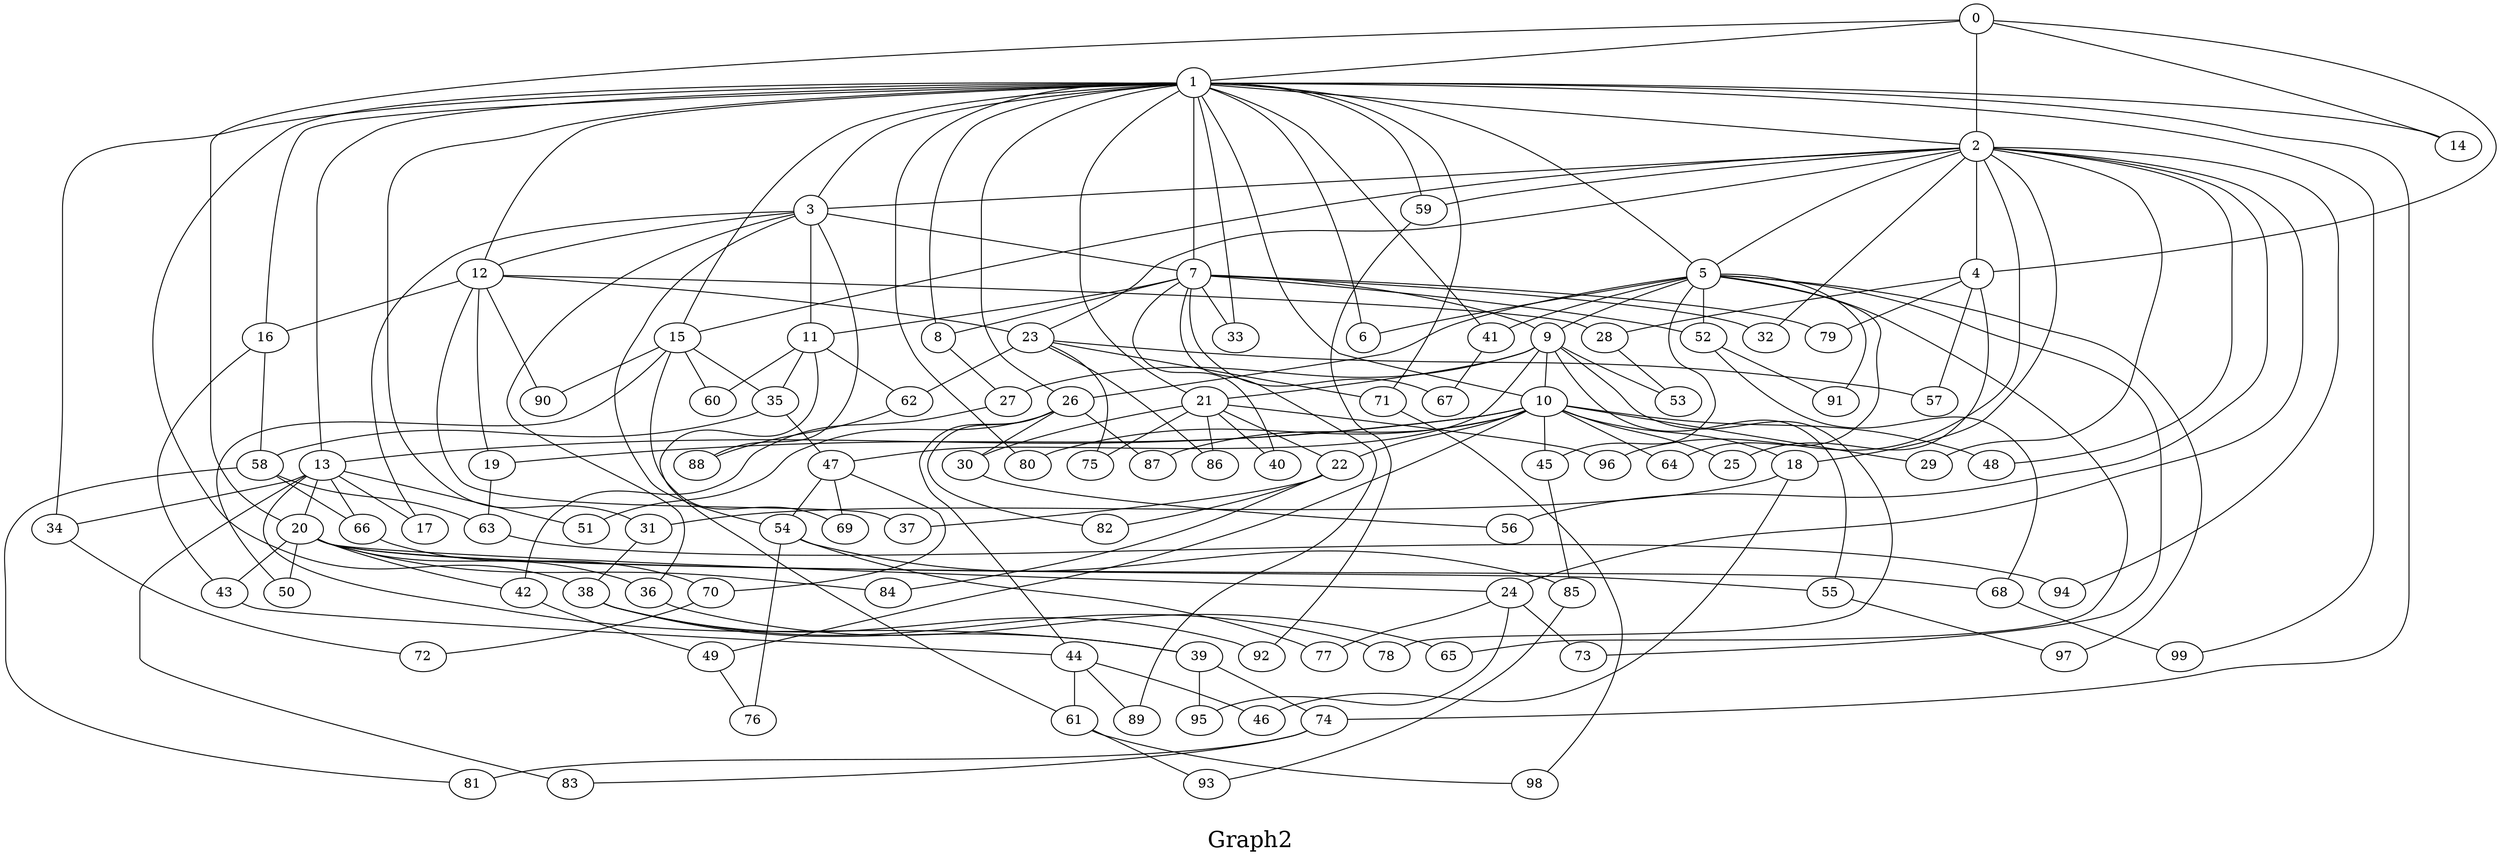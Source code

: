 /*****
Graph2
*****/

graph G {
  graph [splines=true overlap=false]
  node  [shape=ellipse, width=0.3, height=0.3]
  0 [label="0"];
  1 [label="1"];
  2 [label="2"];
  3 [label="3"];
  4 [label="4"];
  5 [label="5"];
  6 [label="6"];
  7 [label="7"];
  8 [label="8"];
  9 [label="9"];
  10 [label="10"];
  11 [label="11"];
  12 [label="12"];
  13 [label="13"];
  14 [label="14"];
  15 [label="15"];
  16 [label="16"];
  17 [label="17"];
  18 [label="18"];
  19 [label="19"];
  20 [label="20"];
  21 [label="21"];
  22 [label="22"];
  23 [label="23"];
  24 [label="24"];
  25 [label="25"];
  26 [label="26"];
  27 [label="27"];
  28 [label="28"];
  29 [label="29"];
  30 [label="30"];
  31 [label="31"];
  32 [label="32"];
  33 [label="33"];
  34 [label="34"];
  35 [label="35"];
  36 [label="36"];
  37 [label="37"];
  38 [label="38"];
  39 [label="39"];
  40 [label="40"];
  41 [label="41"];
  42 [label="42"];
  43 [label="43"];
  44 [label="44"];
  45 [label="45"];
  46 [label="46"];
  47 [label="47"];
  48 [label="48"];
  49 [label="49"];
  50 [label="50"];
  51 [label="51"];
  52 [label="52"];
  53 [label="53"];
  54 [label="54"];
  55 [label="55"];
  56 [label="56"];
  57 [label="57"];
  58 [label="58"];
  59 [label="59"];
  60 [label="60"];
  61 [label="61"];
  62 [label="62"];
  63 [label="63"];
  64 [label="64"];
  65 [label="65"];
  66 [label="66"];
  67 [label="67"];
  68 [label="68"];
  69 [label="69"];
  70 [label="70"];
  71 [label="71"];
  72 [label="72"];
  73 [label="73"];
  74 [label="74"];
  75 [label="75"];
  76 [label="76"];
  77 [label="77"];
  78 [label="78"];
  79 [label="79"];
  80 [label="80"];
  81 [label="81"];
  82 [label="82"];
  83 [label="83"];
  84 [label="84"];
  85 [label="85"];
  86 [label="86"];
  87 [label="87"];
  88 [label="88"];
  89 [label="89"];
  90 [label="90"];
  91 [label="91"];
  92 [label="92"];
  93 [label="93"];
  94 [label="94"];
  95 [label="95"];
  96 [label="96"];
  97 [label="97"];
  98 [label="98"];
  99 [label="99"];
  0 -- 1;
  0 -- 2;
  0 -- 4;
  0 -- 14;
  0 -- 20;
  1 -- 2;
  1 -- 3;
  1 -- 5;
  1 -- 6;
  1 -- 7;
  1 -- 8;
  1 -- 10;
  1 -- 12;
  1 -- 13;
  1 -- 14;
  1 -- 15;
  1 -- 16;
  1 -- 21;
  1 -- 26;
  1 -- 31;
  1 -- 33;
  1 -- 34;
  1 -- 38;
  1 -- 41;
  1 -- 59;
  1 -- 71;
  1 -- 74;
  1 -- 80;
  1 -- 99;
  2 -- 3;
  2 -- 4;
  2 -- 5;
  2 -- 15;
  2 -- 18;
  2 -- 23;
  2 -- 24;
  2 -- 29;
  2 -- 32;
  2 -- 48;
  2 -- 56;
  2 -- 59;
  2 -- 94;
  2 -- 96;
  3 -- 7;
  3 -- 11;
  3 -- 12;
  3 -- 17;
  3 -- 36;
  3 -- 54;
  3 -- 88;
  4 -- 25;
  4 -- 28;
  4 -- 57;
  4 -- 79;
  5 -- 6;
  5 -- 9;
  5 -- 26;
  5 -- 41;
  5 -- 45;
  5 -- 52;
  5 -- 64;
  5 -- 65;
  5 -- 73;
  5 -- 91;
  5 -- 97;
  7 -- 8;
  7 -- 9;
  7 -- 11;
  7 -- 32;
  7 -- 33;
  7 -- 40;
  7 -- 52;
  7 -- 67;
  7 -- 79;
  7 -- 89;
  8 -- 27;
  9 -- 10;
  9 -- 21;
  9 -- 27;
  9 -- 47;
  9 -- 53;
  9 -- 55;
  9 -- 78;
  10 -- 13;
  10 -- 18;
  10 -- 19;
  10 -- 22;
  10 -- 25;
  10 -- 29;
  10 -- 45;
  10 -- 48;
  10 -- 49;
  10 -- 64;
  10 -- 80;
  10 -- 87;
  11 -- 35;
  11 -- 60;
  11 -- 61;
  11 -- 62;
  12 -- 16;
  12 -- 19;
  12 -- 23;
  12 -- 28;
  12 -- 37;
  12 -- 90;
  13 -- 17;
  13 -- 20;
  13 -- 34;
  13 -- 39;
  13 -- 51;
  13 -- 66;
  13 -- 83;
  15 -- 35;
  15 -- 50;
  15 -- 60;
  15 -- 69;
  15 -- 90;
  16 -- 43;
  16 -- 58;
  18 -- 31;
  18 -- 46;
  19 -- 63;
  20 -- 24;
  20 -- 36;
  20 -- 42;
  20 -- 43;
  20 -- 50;
  20 -- 55;
  20 -- 68;
  20 -- 84;
  21 -- 22;
  21 -- 30;
  21 -- 40;
  21 -- 75;
  21 -- 86;
  21 -- 96;
  22 -- 37;
  22 -- 82;
  22 -- 84;
  23 -- 57;
  23 -- 62;
  23 -- 71;
  23 -- 75;
  23 -- 86;
  24 -- 73;
  24 -- 77;
  24 -- 95;
  26 -- 30;
  26 -- 44;
  26 -- 51;
  26 -- 82;
  26 -- 87;
  27 -- 42;
  28 -- 53;
  30 -- 56;
  31 -- 38;
  34 -- 72;
  35 -- 47;
  35 -- 58;
  36 -- 65;
  38 -- 39;
  38 -- 78;
  38 -- 92;
  39 -- 74;
  39 -- 95;
  41 -- 67;
  42 -- 49;
  43 -- 44;
  44 -- 46;
  44 -- 61;
  44 -- 89;
  45 -- 85;
  47 -- 54;
  47 -- 69;
  47 -- 70;
  49 -- 76;
  52 -- 68;
  52 -- 91;
  54 -- 76;
  54 -- 77;
  54 -- 85;
  55 -- 97;
  58 -- 63;
  58 -- 66;
  58 -- 81;
  59 -- 92;
  61 -- 93;
  61 -- 98;
  62 -- 88;
  63 -- 94;
  66 -- 70;
  68 -- 99;
  70 -- 72;
  71 -- 98;
  74 -- 81;
  74 -- 83;
  85 -- 93;
  label = "\nGraph2\n";  fontsize=24;
}

